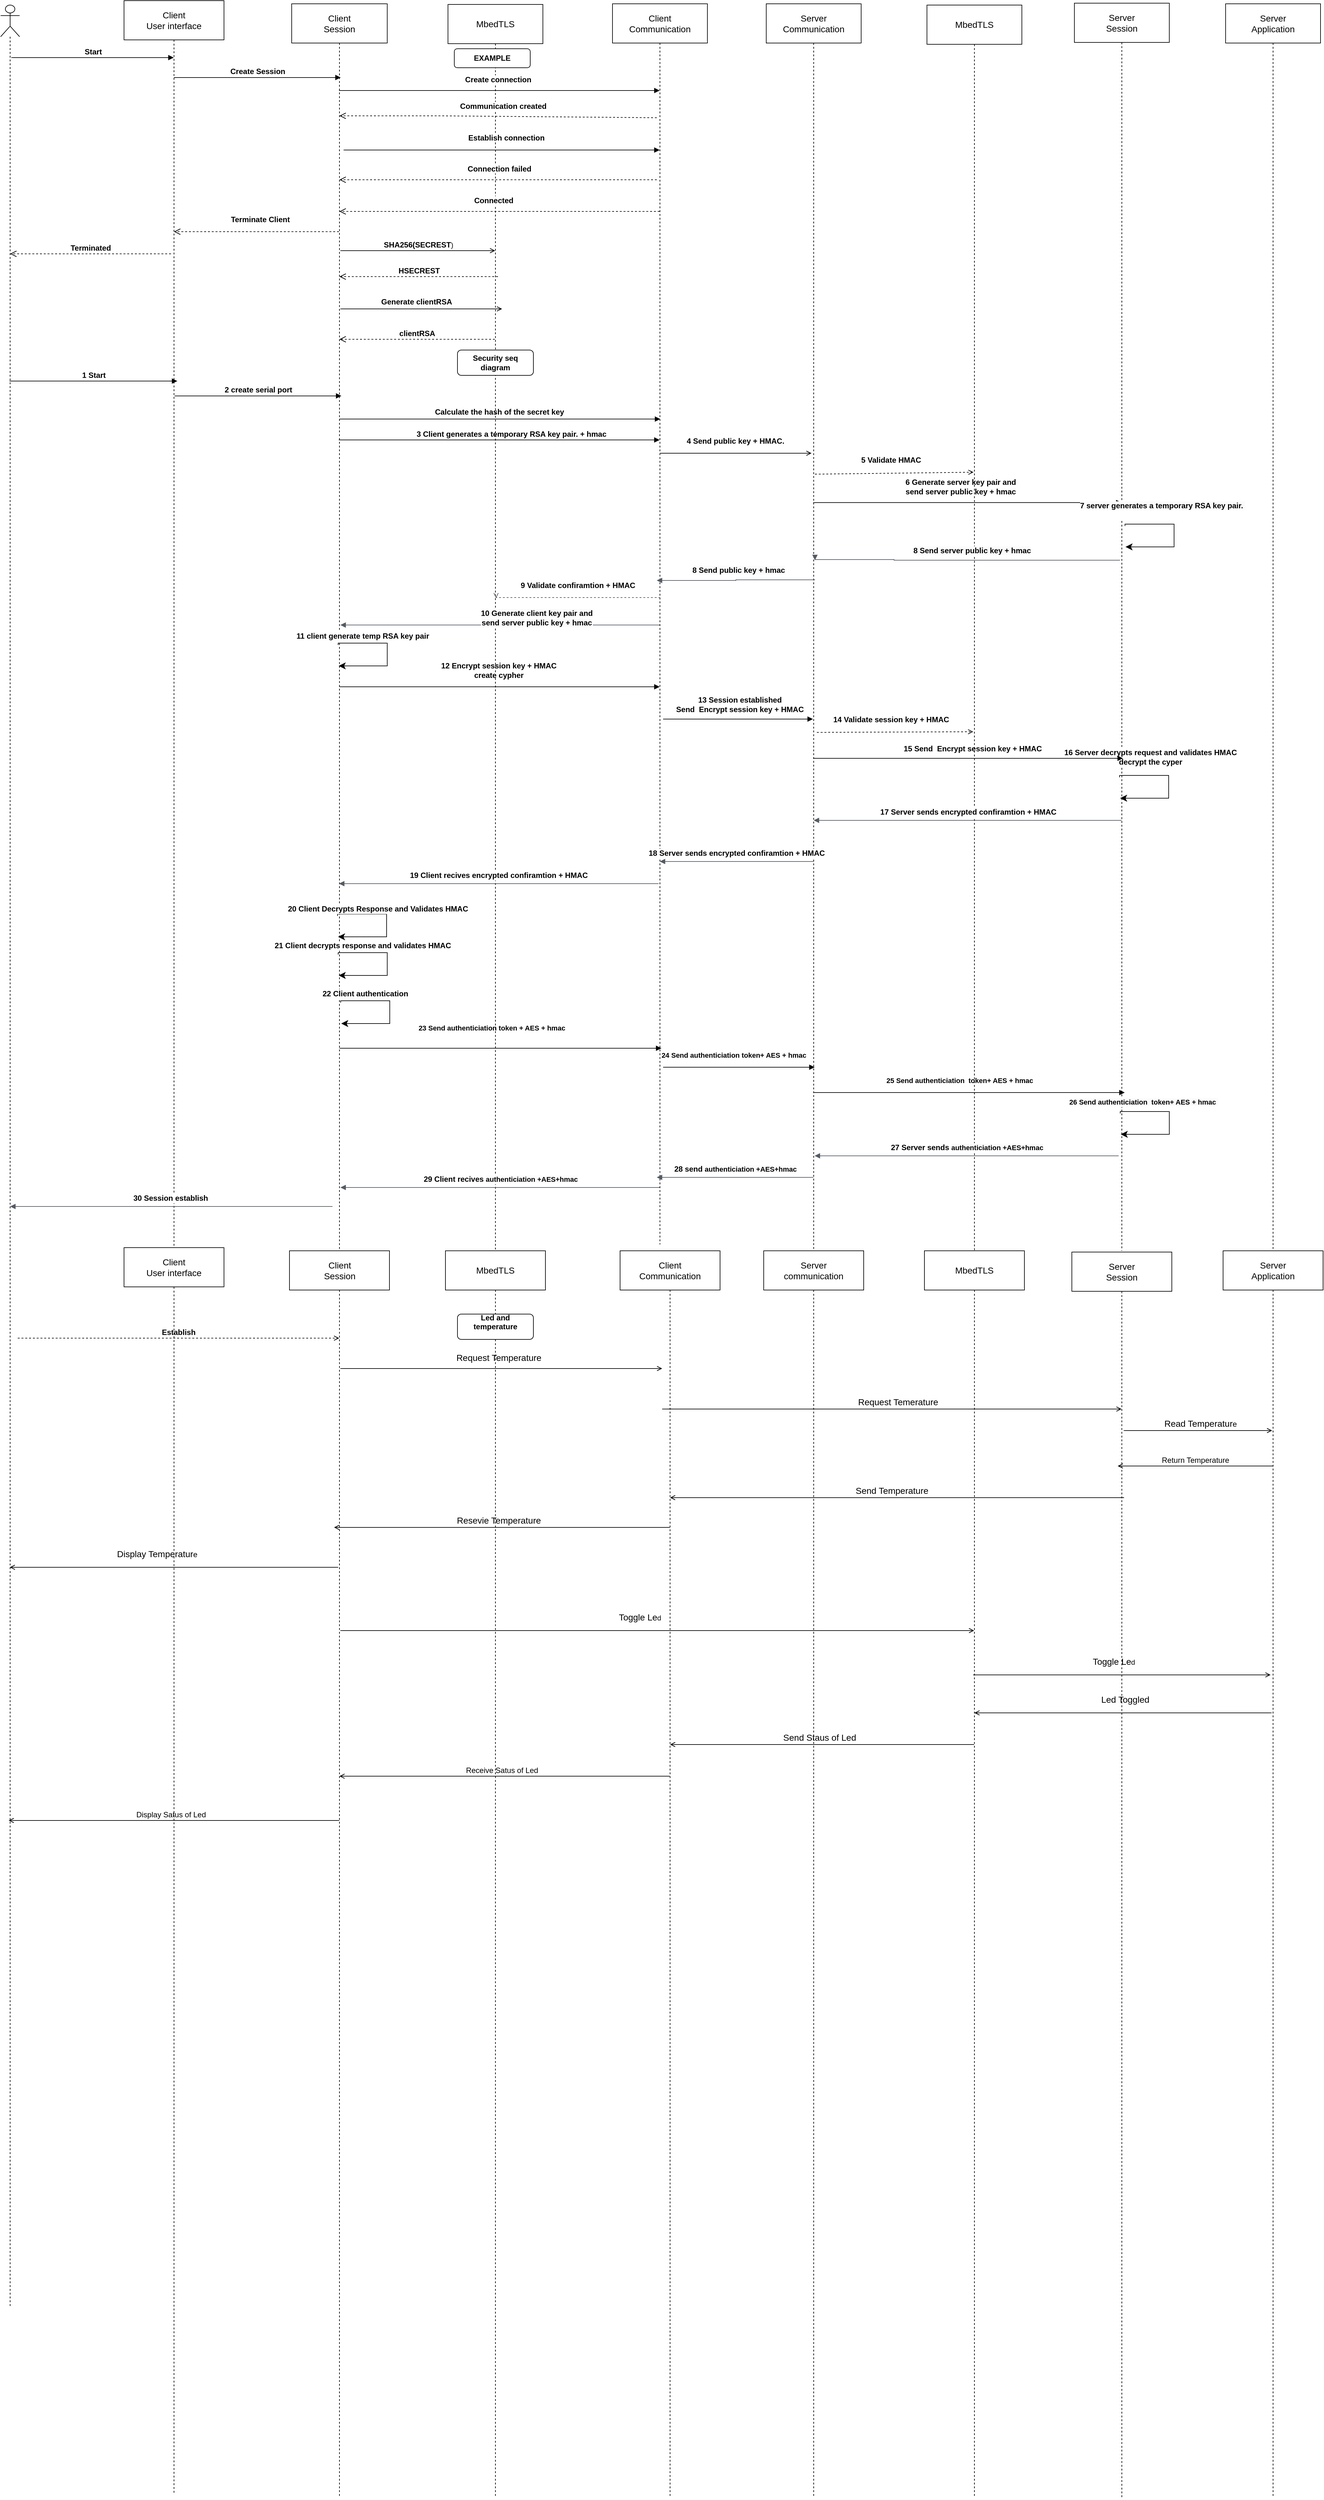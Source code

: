<mxfile>
    <diagram id="hEeOqorTtUtQZ6ahrq-n" name="Page-1">
        <mxGraphModel dx="2958" dy="1219" grid="1" gridSize="10" guides="1" tooltips="1" connect="1" arrows="1" fold="1" page="1" pageScale="1" pageWidth="850" pageHeight="1100" math="0" shadow="0">
            <root>
                <mxCell id="0"/>
                <mxCell id="1" parent="0"/>
                <mxCell id="319" value="&lt;span style=&quot;font-size: 14px;&quot;&gt;MbedTLS&lt;/span&gt;" style="shape=umlLifeline;perimeter=lifelinePerimeter;whiteSpace=wrap;html=1;container=1;collapsible=0;recursiveResize=0;outlineConnect=0;size=62;" parent="1" vertex="1">
                    <mxGeometry x="670" y="31" width="150" height="1979" as="geometry"/>
                </mxCell>
                <mxCell id="320" value="&lt;b&gt;HSECREST&lt;/b&gt;" style="html=1;verticalAlign=bottom;endArrow=open;dashed=1;endSize=8;fontSize=12;" parent="319" target="345" edge="1">
                    <mxGeometry relative="1" as="geometry">
                        <mxPoint x="79" y="430" as="sourcePoint"/>
                        <mxPoint x="-1" y="430" as="targetPoint"/>
                    </mxGeometry>
                </mxCell>
                <mxCell id="321" value="&lt;b&gt;clientRSA&lt;/b&gt;" style="html=1;verticalAlign=bottom;endArrow=open;dashed=1;endSize=8;fontSize=12;" parent="319" target="345" edge="1">
                    <mxGeometry relative="1" as="geometry">
                        <mxPoint x="74" y="529" as="sourcePoint"/>
                        <mxPoint x="-6" y="529" as="targetPoint"/>
                    </mxGeometry>
                </mxCell>
                <mxCell id="322" value="&lt;b&gt;Security seq&lt;br&gt;diagram&lt;br&gt;&lt;/b&gt;" style="rounded=1;whiteSpace=wrap;html=1;fontSize=12;" parent="319" vertex="1">
                    <mxGeometry x="15" y="546" width="120" height="40" as="geometry"/>
                </mxCell>
                <mxCell id="323" value="&lt;b&gt;EXAMPLE&lt;/b&gt;" style="rounded=1;whiteSpace=wrap;html=1;fontSize=12;" parent="319" vertex="1">
                    <mxGeometry x="10" y="70" width="120" height="30" as="geometry"/>
                </mxCell>
                <mxCell id="324" value="23 Send authenticiation token + AES + hmac&lt;span style=&quot;color: rgba(0, 0, 0, 0); font-family: monospace; font-size: 0px; font-weight: 400; text-align: start;&quot;&gt;%3CmxGraphModel%3E%3Croot%3E%3CmxCell%20id%3D%220%22%2F%3E%3CmxCell%20id%3D%221%22%20parent%3D%220%22%2F%3E%3CmxCell%20id%3D%222%22%20value%3D%2222%20Send%20auth%22%20style%3D%22html%3D1%3BverticalAlign%3Dbottom%3BlabelBackgroundColor%3Dnone%3BendArrow%3Dblock%3BendFill%3D1%3BfontStyle%3D1%3B%22%20edge%3D%221%22%20parent%3D%221%22%3E%3CmxGeometry%20x%3D%22-0.051%22%20y%3D%2210%22%20width%3D%22160%22%20relative%3D%221%22%20as%3D%22geometry%22%3E%3CmxPoint%20x%3D%22487.75%22%20y%3D%221670%22%20as%3D%22sourcePoint%22%2F%3E%3CmxPoint%20x%3D%22988.26%22%20y%3D%221670%22%20as%3D%22targetPoint%22%2F%3E%3CmxPoint%20x%3D%22-1%22%20as%3D%22offset%22%2F%3E%3C%2FmxGeometry%3E%3C%2FmxCell%3E%3C%2Froot%3E%3C%2FmxGraphModel%3E&lt;/span&gt;&lt;span style=&quot;color: rgba(0, 0, 0, 0); font-family: monospace; font-size: 0px; font-weight: 400; text-align: start;&quot;&gt;%3CmxGraphModel%3E%3Croot%3E%3CmxCell%20id%3D%220%22%2F%3E%3CmxCell%20id%3D%221%22%20parent%3D%220%22%2F%3E%3CmxCell%20id%3D%222%22%20value%3D%2222%20Send%20auth%22%20style%3D%22html%3D1%3BverticalAlign%3Dbottom%3BlabelBackgroundColor%3Dnone%3BendArrow%3Dblock%3BendFill%3D1%3BfontStyle%3D1%3B%22%20edge%3D%221%22%20parent%3D%221%22%3E%3CmxGeometry%20x%3D%22-0.051%22%20y%3D%2210%22%20width%3D%22160%22%20relative%3D%221%22%20as%3D%22geometry%22%3E%3CmxPoint%20x%3D%22487.75%22%20y%3D%221670%22%20as%3D%22sourcePoint%22%2F%3E%3CmxPoint%20x%3D%22988.26%22%20y%3D%221670%22%20as%3D%22targetPoint%22%2F%3E%3CmxPoint%20x%3D%22-1%22%20as%3D%22offset%22%2F%3E%3C%2FmxGeometry%3E%3C%2FmxCell%3E%3C%2Froot%3E%3C%2FmxGraphModel%3E&lt;br&gt;eeeeen&lt;br&gt;&lt;/span&gt;" style="html=1;verticalAlign=bottom;labelBackgroundColor=none;endArrow=block;endFill=1;fontStyle=1;" parent="319" source="345" edge="1">
                    <mxGeometry x="-0.051" y="10" width="160" relative="1" as="geometry">
                        <mxPoint x="-163.25" y="1649" as="sourcePoint"/>
                        <mxPoint x="337.26" y="1649" as="targetPoint"/>
                        <mxPoint x="-1" as="offset"/>
                    </mxGeometry>
                </mxCell>
                <mxCell id="325" value="&lt;span style=&quot;font-size: 14px;&quot;&gt;Client&lt;br&gt;Communication&lt;br&gt;&lt;/span&gt;" style="shape=umlLifeline;perimeter=lifelinePerimeter;whiteSpace=wrap;html=1;container=1;collapsible=0;recursiveResize=0;outlineConnect=0;size=62;" parent="1" vertex="1">
                    <mxGeometry x="930" y="30" width="150" height="1960" as="geometry"/>
                </mxCell>
                <mxCell id="326" value="&lt;font style=&quot;font-size: 12px;&quot;&gt;&lt;b&gt;Establish connection&lt;/b&gt;&lt;/font&gt;" style="html=1;verticalAlign=bottom;endArrow=block;" parent="325" target="325" edge="1">
                    <mxGeometry x="0.027" y="10" width="80" relative="1" as="geometry">
                        <mxPoint x="-425" y="231" as="sourcePoint"/>
                        <mxPoint x="70" y="231" as="targetPoint"/>
                        <mxPoint as="offset"/>
                    </mxGeometry>
                </mxCell>
                <mxCell id="327" value="&lt;b&gt;13 Session established&lt;br&gt;Send&amp;nbsp; Encrypt session key + HMAC&lt;/b&gt;" style="html=1;verticalAlign=bottom;labelBackgroundColor=none;endArrow=block;endFill=1;fontSize=12;" parent="325" edge="1">
                    <mxGeometry x="0.024" y="6" width="160" relative="1" as="geometry">
                        <mxPoint x="80" y="1130" as="sourcePoint"/>
                        <mxPoint x="316.75" y="1130" as="targetPoint"/>
                        <mxPoint as="offset"/>
                    </mxGeometry>
                </mxCell>
                <mxCell id="328" value="24 Send authenticiation token+ AES + hmac&amp;nbsp;&lt;span style=&quot;color: rgba(0, 0, 0, 0); font-family: monospace; font-size: 0px; font-weight: 400; text-align: start;&quot;&gt;%3CmxGraphModel%3E%3Croot%3E%3CmxCell%20id%3D%220%22%2F%3E%3CmxCell%20id%3D%221%22%20parent%3D%220%22%2F%3E%3CmxCell%20id%3D%222%22%20value%3D%2222%20Send%20auth%22%20style%3D%22html%3D1%3BverticalAlign%3Dbottom%3BlabelBackgroundColor%3Dnone%3BendArrow%3Dblock%3BendFill%3D1%3BfontStyle%3D1%3B%22%20edge%3D%221%22%20parent%3D%221%22%3E%3CmxGeometry%20x%3D%22-0.051%22%20y%3D%2210%22%20width%3D%22160%22%20relative%3D%221%22%20as%3D%22geometry%22%3E%3CmxPoint%20x%3D%22487.75%22%20y%3D%221670%22%20as%3D%22sourcePoint%22%2F%3E%3CmxPoint%20x%3D%22988.26%22%20y%3D%221670%22%20as%3D%22targetPoint%22%2F%3E%3CmxPoint%20x%3D%22-1%22%20as%3D%22offset%22%2F%3E%3C%2FmxGeometry%3E%3C%2FmxCell%3E%3C%2Froot%3E%3C%2FmxGraphModel%3E&lt;/span&gt;&lt;span style=&quot;color: rgba(0, 0, 0, 0); font-family: monospace; font-size: 0px; font-weight: 400; text-align: start;&quot;&gt;%3CmxGraphModel%3E%3Croot%3E%3CmxCell%20id%3D%220%22%2F%3E%3CmxCell%20id%3D%221%22%20parent%3D%220%22%2F%3E%3CmxCell%20id%3D%222%22%20value%3D%2222%20Send%20auth%22%20style%3D%22html%3D1%3BverticalAlign%3Dbottom%3BlabelBackgroundColor%3Dnone%3BendArrow%3Dblock%3BendFill%3D1%3BfontStyle%3D1%3B%22%20edge%3D%221%22%20parent%3D%221%22%3E%3CmxGeometry%20x%3D%22-0.051%22%20y%3D%2210%22%20width%3D%22160%22%20relative%3D%221%22%20as%3D%22geometry%22%3E%3CmxPoint%20x%3D%22487.75%22%20y%3D%221670%22%20as%3D%22sourcePoint%22%2F%3E%3CmxPoint%20x%3D%22988.26%22%20y%3D%221670%22%20as%3D%22targetPoint%22%2F%3E%3CmxPoint%20x%3D%22-1%22%20as%3D%22offset%22%2F%3E%3C%2FmxGeometry%3E%3C%2FmxCell%3E%3C%2Froot%3E%3C%333332FmxGrannnphModel%3E&lt;/span&gt;" style="html=1;verticalAlign=bottom;labelBackgroundColor=none;endArrow=block;endFill=1;fontStyle=1;" parent="325" edge="1">
                    <mxGeometry x="-0.059" y="10" width="160" relative="1" as="geometry">
                        <mxPoint x="80" y="1680" as="sourcePoint"/>
                        <mxPoint x="319.51" y="1680" as="targetPoint"/>
                        <mxPoint as="offset"/>
                    </mxGeometry>
                </mxCell>
                <mxCell id="329" value="&lt;span style=&quot;font-size: 14px;&quot;&gt;Server&lt;br&gt;Communication&lt;br&gt;&lt;/span&gt;" style="shape=umlLifeline;perimeter=lifelinePerimeter;whiteSpace=wrap;html=1;container=1;collapsible=0;recursiveResize=0;outlineConnect=0;size=62;" parent="1" vertex="1">
                    <mxGeometry x="1173" y="30" width="150" height="1980" as="geometry"/>
                </mxCell>
                <mxCell id="330" value="&lt;b style=&quot;border-color: var(--border-color); color: rgb(0, 0, 0); font-family: Helvetica; font-size: 12px; font-style: normal; font-variant-ligatures: normal; font-variant-caps: normal; letter-spacing: normal; orphans: 2; text-align: center; text-indent: 0px; text-transform: none; widows: 2; word-spacing: 0px; -webkit-text-stroke-width: 0px; background-color: rgb(251, 251, 251); text-decoration-thickness: initial; text-decoration-style: initial; text-decoration-color: initial;&quot;&gt;8 Send public key + hmac&lt;/b&gt;" style="edgeStyle=orthogonalEdgeStyle;html=1;endArrow=none;elbow=vertical;startArrow=block;startFill=1;strokeColor=#545B64;rounded=0;fontSize=12;" parent="329" edge="1">
                    <mxGeometry x="0.033" y="15" width="100" relative="1" as="geometry">
                        <mxPoint x="-173" y="911" as="sourcePoint"/>
                        <mxPoint x="77" y="910" as="targetPoint"/>
                        <mxPoint as="offset"/>
                        <Array as="points">
                            <mxPoint x="-48" y="910"/>
                        </Array>
                    </mxGeometry>
                </mxCell>
                <mxCell id="331" value="&lt;span style=&quot;font-size: 14px;&quot;&gt;MbedTLS&lt;br&gt;&lt;/span&gt;" style="shape=umlLifeline;perimeter=lifelinePerimeter;whiteSpace=wrap;html=1;container=1;collapsible=0;recursiveResize=0;outlineConnect=0;size=62;" parent="1" vertex="1">
                    <mxGeometry x="1427" y="32" width="150" height="1978" as="geometry"/>
                </mxCell>
                <mxCell id="332" value="&lt;b&gt;6 Generate server key pair and &lt;br&gt;send server public key + hmac&lt;/b&gt;" style="html=1;verticalAlign=bottom;labelBackgroundColor=none;endArrow=block;endFill=1;fontSize=12;" parent="331" edge="1">
                    <mxGeometry x="-0.045" y="8" width="160" relative="1" as="geometry">
                        <mxPoint x="-179.676" y="786.002" as="sourcePoint"/>
                        <mxPoint x="307.5" y="786.002" as="targetPoint"/>
                        <mxPoint as="offset"/>
                    </mxGeometry>
                </mxCell>
                <mxCell id="333" value="&lt;b&gt;17 Server sends encrypted confiramtion + HMAC&lt;/b&gt;" style="edgeStyle=orthogonalEdgeStyle;html=1;endArrow=none;elbow=vertical;startArrow=block;startFill=1;strokeColor=#545B64;rounded=0;fontSize=12;" parent="331" target="339" edge="1">
                    <mxGeometry y="13" width="100" relative="1" as="geometry">
                        <mxPoint x="-179" y="1288" as="sourcePoint"/>
                        <mxPoint x="288.5" y="1288.059" as="targetPoint"/>
                        <mxPoint as="offset"/>
                        <Array as="points">
                            <mxPoint x="153" y="1288"/>
                            <mxPoint x="153" y="1288"/>
                        </Array>
                    </mxGeometry>
                </mxCell>
                <mxCell id="334" value="&lt;span style=&quot;font-size: 14px;&quot;&gt;Server&lt;br&gt;Application&lt;br&gt;&lt;/span&gt;" style="shape=umlLifeline;perimeter=lifelinePerimeter;whiteSpace=wrap;html=1;container=1;collapsible=0;recursiveResize=0;outlineConnect=0;size=62;" parent="1" vertex="1">
                    <mxGeometry x="1899" y="30" width="150" height="1970" as="geometry"/>
                </mxCell>
                <mxCell id="335" value="&lt;font style=&quot;font-size: 12px;&quot;&gt;&lt;b&gt;Communication created&lt;/b&gt;&lt;/font&gt;" style="html=1;verticalAlign=bottom;endArrow=open;dashed=1;endSize=8;" parent="1" target="345" edge="1">
                    <mxGeometry x="-0.028" y="-7" relative="1" as="geometry">
                        <mxPoint x="1000.0" y="210" as="sourcePoint"/>
                        <mxPoint x="500.25" y="207" as="targetPoint"/>
                        <Array as="points">
                            <mxPoint x="660" y="207"/>
                        </Array>
                        <mxPoint as="offset"/>
                    </mxGeometry>
                </mxCell>
                <mxCell id="336" value="&lt;font style=&quot;font-size: 12px;&quot;&gt;&lt;b&gt;Connected&lt;/b&gt;&lt;/font&gt;" style="html=1;verticalAlign=bottom;endArrow=open;dashed=1;endSize=8;" parent="1" source="325" target="345" edge="1">
                    <mxGeometry x="0.037" y="-8" relative="1" as="geometry">
                        <mxPoint x="1217" y="358" as="sourcePoint"/>
                        <mxPoint x="496.75" y="358" as="targetPoint"/>
                        <Array as="points">
                            <mxPoint x="665.19" y="358"/>
                        </Array>
                        <mxPoint as="offset"/>
                    </mxGeometry>
                </mxCell>
                <mxCell id="337" value="" style="shape=umlLifeline;participant=umlActor;perimeter=lifelinePerimeter;whiteSpace=wrap;html=1;container=1;collapsible=0;recursiveResize=0;verticalAlign=top;spacingTop=36;outlineConnect=0;size=50;" parent="1" vertex="1">
                    <mxGeometry x="-37" y="32" width="30" height="3638" as="geometry"/>
                </mxCell>
                <mxCell id="338" value="&lt;font style=&quot;font-size: 12px;&quot;&gt;&lt;b&gt;Create connection&lt;/b&gt;&lt;/font&gt;" style="html=1;verticalAlign=bottom;endArrow=block;" parent="1" edge="1">
                    <mxGeometry x="-0.007" y="8" width="80" relative="1" as="geometry">
                        <mxPoint x="497.824" y="167" as="sourcePoint"/>
                        <mxPoint x="1004.5" y="167" as="targetPoint"/>
                        <mxPoint as="offset"/>
                    </mxGeometry>
                </mxCell>
                <mxCell id="339" value="&lt;span style=&quot;font-size: 14px;&quot;&gt;Server&lt;br&gt;Session&lt;br&gt;&lt;/span&gt;" style="shape=umlLifeline;perimeter=lifelinePerimeter;whiteSpace=wrap;html=1;container=1;collapsible=0;recursiveResize=0;outlineConnect=0;size=62;" parent="1" vertex="1">
                    <mxGeometry x="1660" y="29" width="150" height="1971" as="geometry"/>
                </mxCell>
                <mxCell id="340" value="&lt;b style=&quot;border-color: var(--border-color); background-color: rgb(251, 251, 251);&quot;&gt;7 server generates a temporary RSA key pair.&amp;nbsp;&lt;br&gt;&lt;br&gt;&lt;/b&gt;" style="edgeStyle=segmentEdgeStyle;endArrow=classic;html=1;curved=0;rounded=0;endSize=8;startSize=8;fontSize=12;exitX=0.523;exitY=0.848;exitDx=0;exitDy=0;exitPerimeter=0;" parent="339" edge="1">
                    <mxGeometry x="-0.348" y="22" width="50" height="50" relative="1" as="geometry">
                        <mxPoint x="80.0" y="826.036" as="sourcePoint"/>
                        <mxPoint x="80.874" y="859" as="targetPoint"/>
                        <Array as="points">
                            <mxPoint x="80.55" y="823"/>
                            <mxPoint x="157.55" y="823"/>
                            <mxPoint x="157.55" y="859"/>
                        </Array>
                        <mxPoint x="-1" as="offset"/>
                    </mxGeometry>
                </mxCell>
                <mxCell id="341" value="&lt;b&gt;16 Server decrypts request and validates HMAC&lt;br&gt;decrypt the cyper&lt;br&gt;&lt;/b&gt;" style="edgeStyle=segmentEdgeStyle;endArrow=classic;html=1;curved=0;rounded=0;endSize=8;startSize=8;fontSize=12;exitX=0.523;exitY=0.848;exitDx=0;exitDy=0;exitPerimeter=0;" parent="339" edge="1">
                    <mxGeometry x="-0.467" y="29" width="50" height="50" relative="1" as="geometry">
                        <mxPoint x="71.45" y="1223.036" as="sourcePoint"/>
                        <mxPoint x="72.324" y="1256" as="targetPoint"/>
                        <Array as="points">
                            <mxPoint x="72" y="1220"/>
                            <mxPoint x="149" y="1220"/>
                            <mxPoint x="149" y="1256"/>
                        </Array>
                        <mxPoint as="offset"/>
                    </mxGeometry>
                </mxCell>
                <mxCell id="342" value="25 Send authenticiation&amp;nbsp; token+ AES + hmac&amp;nbsp;&lt;span style=&quot;color: rgba(0, 0, 0, 0); font-family: monospace; font-size: 0px; font-weight: 400; text-align: start;&quot;&gt;%3CmxGraphModel%3E%3Croot%3E%3CmxCell%20id%3D%220%22%2F%3E%3CmxCell%20id%3D%221%22%20parent%3D%220%22%2F%3E%3CmxCell%20id%3D%222%22%20value%3D%2222%20Send%20auth%22%20style%3D%22html%3D1%3BverticalAlign%3Dbottom%3BlabelBackgroundColor%3Dnone%3BendArrow%3Dblock%3BendFill%3D1%3BfontStyle%3D1%3B%22%20edge%3D%221%22%20parent%3D%221%22%3E%3CmxGeometry%20x%3D%22-0.051%22%20y%3D%2210%22%20width%3D%22160%22%20relative%3D%221%22%20as%3D%22geometry%22%3E%3CmxPoint%20x%3D%22487.75%22%20y%3D%221670%22%20as%3D%22sourcePoint%22%2F%3E%3CmxPoint%20x%3D%22988.26%22%20y%3D%221670%22%20as%3D%22targetPoint%22%2F%3E%3CmxPoint%20x%3D%22-1%22%20as%3D%22offset%22%2F%3E%3C%2FmxGeometry%3E%3C%2FmxCell%3E%3C%2Froot%3E%3C%2FmxGraphModel%3E&lt;/span&gt;&lt;span style=&quot;color: rgba(0, 0, 0, 0); font-family: monospace; font-size: 0px; font-weight: 400; text-align: start;&quot;&gt;%3CmxGraphModel%3E%3Croot%3E%3CmxCell%20id%3D%220%22%2F%3E%3CmxCell%20id%3D%221%22%20parent%3D%220%22%2F%3E%3CmxCell%20id%3D%222%22%20value%3D%2222%20Send%20auth%22%20style%3D%22html%3D1%3BverticalAlign%3Dbottom%3BlabelBackgroundColor%3Dnone%3BendArrow%3Dblock%3BendFill%3D1%3BfontStyle%3D1%3B%22%20edge%3D%221%22%20parent%3D%221%22%3E%3CmxGeometry%20x%3D%22-0.051%22%20y%3D%2210%22%20width%3D%22160%22%20relative%3D%221%22%20as%3D%22geometry%22%3E%3CmxPoint%20x%3D%22487.75%22%20y%3D%221670%22%20as%3D%22sourcePoint%22%2F%3E%3CmxPoint%20x%3D%22988.26%22%20y%3D%221670%22%20as%3D%22targetPoint%22%2F%3E%3CmxPoint%20x%3D%22-1%22%20as%3D%22offset%22%2F%3E%3C%2FmxGeometry%3E%3C%2FmxCell%3E%3C%2Froot%3E%3C%33333442FmxGraphModel%3E&lt;/span&gt;" style="html=1;verticalAlign=bottom;labelBackgroundColor=none;endArrow=block;endFill=1;fontStyle=1;" parent="339" source="329" edge="1">
                    <mxGeometry x="-0.051" y="10" width="160" relative="1" as="geometry">
                        <mxPoint x="-160" y="1721" as="sourcePoint"/>
                        <mxPoint x="79.51" y="1721" as="targetPoint"/>
                        <mxPoint x="-1" as="offset"/>
                    </mxGeometry>
                </mxCell>
                <mxCell id="343" value="&lt;font style=&quot;font-size: 12px;&quot;&gt;&lt;b&gt;Connection failed&lt;/b&gt;&lt;/font&gt;" style="html=1;verticalAlign=bottom;endArrow=open;dashed=1;endSize=8;" parent="1" target="345" edge="1">
                    <mxGeometry x="-0.004" y="-8" relative="1" as="geometry">
                        <mxPoint x="1000.0" y="308" as="sourcePoint"/>
                        <mxPoint x="520" y="310" as="targetPoint"/>
                        <Array as="points">
                            <mxPoint x="761.19" y="308"/>
                        </Array>
                        <mxPoint as="offset"/>
                    </mxGeometry>
                </mxCell>
                <mxCell id="344" value="" style="text;strokeColor=none;fillColor=none;align=left;verticalAlign=middle;spacingTop=-1;spacingLeft=4;spacingRight=4;rotatable=0;labelPosition=right;points=[];portConstraint=eastwest;" parent="1" vertex="1">
                    <mxGeometry x="1790" y="90" width="20" height="14" as="geometry"/>
                </mxCell>
                <mxCell id="345" value="&lt;font style=&quot;font-size: 14px;&quot;&gt;Client&lt;br&gt;Session&lt;/font&gt;" style="shape=umlLifeline;perimeter=lifelinePerimeter;whiteSpace=wrap;html=1;container=1;collapsible=0;recursiveResize=0;outlineConnect=0;size=62;" parent="1" vertex="1">
                    <mxGeometry x="423" y="30" width="151" height="1970" as="geometry"/>
                </mxCell>
                <mxCell id="346" value="&lt;font style=&quot;font-size: 12px;&quot;&gt;&lt;b&gt;Create Session&lt;/b&gt;&lt;/font&gt;" style="html=1;verticalAlign=bottom;endArrow=block;" parent="345" source="353" edge="1">
                    <mxGeometry width="80" relative="1" as="geometry">
                        <mxPoint x="-117" y="116.478" as="sourcePoint"/>
                        <mxPoint x="77.5" y="116.478" as="targetPoint"/>
                    </mxGeometry>
                </mxCell>
                <mxCell id="347" value="&lt;font style=&quot;font-size: 12px;&quot;&gt;&lt;b&gt;Terminate Client&lt;/b&gt;&lt;/font&gt;" style="html=1;verticalAlign=bottom;endArrow=open;dashed=1;endSize=8;" parent="345" target="353" edge="1">
                    <mxGeometry x="-0.04" y="-10" relative="1" as="geometry">
                        <mxPoint x="74.68" y="359.999" as="sourcePoint"/>
                        <mxPoint x="-197.996" y="359.999" as="targetPoint"/>
                        <Array as="points"/>
                        <mxPoint as="offset"/>
                    </mxGeometry>
                </mxCell>
                <mxCell id="348" value="&lt;b&gt;20 Client Decrypts Response and Validates HMAC&lt;/b&gt;" style="edgeStyle=segmentEdgeStyle;endArrow=classic;html=1;curved=0;rounded=0;endSize=8;startSize=8;fontSize=12;exitX=0.523;exitY=0.848;exitDx=0;exitDy=0;exitPerimeter=0;" parent="345" edge="1">
                    <mxGeometry x="-0.311" y="8" width="50" height="50" relative="1" as="geometry">
                        <mxPoint x="72.45" y="1441.036" as="sourcePoint"/>
                        <mxPoint x="73.324" y="1474" as="targetPoint"/>
                        <Array as="points">
                            <mxPoint x="73.0" y="1438"/>
                            <mxPoint x="150.0" y="1438"/>
                            <mxPoint x="150.0" y="1474"/>
                        </Array>
                        <mxPoint as="offset"/>
                    </mxGeometry>
                </mxCell>
                <mxCell id="349" value="&lt;b&gt;21 Client decrypts response and validates HMAC&lt;/b&gt;" style="edgeStyle=segmentEdgeStyle;endArrow=classic;html=1;curved=0;rounded=0;endSize=8;startSize=8;fontSize=12;exitX=0.523;exitY=0.848;exitDx=0;exitDy=0;exitPerimeter=0;" parent="345" edge="1">
                    <mxGeometry x="-0.569" y="11" width="50" height="50" relative="1" as="geometry">
                        <mxPoint x="73.45" y="1502.036" as="sourcePoint"/>
                        <mxPoint x="74.324" y="1535" as="targetPoint"/>
                        <Array as="points">
                            <mxPoint x="74.0" y="1499"/>
                            <mxPoint x="151.0" y="1499"/>
                            <mxPoint x="151.0" y="1535"/>
                        </Array>
                        <mxPoint as="offset"/>
                    </mxGeometry>
                </mxCell>
                <mxCell id="350" value="&lt;font style=&quot;font-size: 12px;&quot;&gt;&lt;b&gt;SHA256(SECREST&lt;/b&gt;&lt;/font&gt;)" style="html=1;verticalAlign=bottom;labelBackgroundColor=none;endArrow=open;endFill=0;" parent="345" target="319" edge="1">
                    <mxGeometry width="160" relative="1" as="geometry">
                        <mxPoint x="77" y="390" as="sourcePoint"/>
                        <mxPoint x="327" y="390" as="targetPoint"/>
                    </mxGeometry>
                </mxCell>
                <mxCell id="351" value="&lt;b&gt;Generate clientRSA&lt;/b&gt;" style="html=1;verticalAlign=bottom;labelBackgroundColor=none;endArrow=open;endFill=0;fontSize=12;" parent="345" edge="1">
                    <mxGeometry x="-0.061" y="2" width="160" relative="1" as="geometry">
                        <mxPoint x="77" y="482" as="sourcePoint"/>
                        <mxPoint x="332.5" y="482" as="targetPoint"/>
                        <mxPoint as="offset"/>
                    </mxGeometry>
                </mxCell>
                <mxCell id="352" value="&lt;b&gt;11 client generate temp RSA key pair&lt;/b&gt;" style="edgeStyle=segmentEdgeStyle;endArrow=classic;html=1;curved=0;rounded=0;endSize=8;startSize=8;fontSize=12;exitX=0.523;exitY=0.848;exitDx=0;exitDy=0;exitPerimeter=0;" parent="345" edge="1">
                    <mxGeometry x="-0.569" y="11" width="50" height="50" relative="1" as="geometry">
                        <mxPoint x="73.45" y="1013.036" as="sourcePoint"/>
                        <mxPoint x="74.324" y="1046" as="targetPoint"/>
                        <Array as="points">
                            <mxPoint x="74.0" y="1010"/>
                            <mxPoint x="151" y="1010"/>
                            <mxPoint x="151" y="1046"/>
                        </Array>
                        <mxPoint as="offset"/>
                    </mxGeometry>
                </mxCell>
                <mxCell id="353" value="&lt;font style=&quot;font-size: 14px;&quot;&gt;Client&lt;br&gt;User interface&lt;br&gt;&lt;/font&gt;" style="shape=umlLifeline;perimeter=lifelinePerimeter;whiteSpace=wrap;html=1;container=1;collapsible=0;recursiveResize=0;outlineConnect=0;size=62;" parent="1" vertex="1">
                    <mxGeometry x="158" y="25" width="158" height="1970" as="geometry"/>
                </mxCell>
                <mxCell id="354" value="&lt;font style=&quot;font-size: 12px;&quot;&gt;&lt;b&gt;Start&lt;/b&gt;&lt;/font&gt;" style="html=1;verticalAlign=bottom;endArrow=block;" parent="353" edge="1">
                    <mxGeometry width="80" relative="1" as="geometry">
                        <mxPoint x="-178" y="90" as="sourcePoint"/>
                        <mxPoint x="78.5" y="90.0" as="targetPoint"/>
                    </mxGeometry>
                </mxCell>
                <mxCell id="355" value="&lt;font style=&quot;font-size: 12px;&quot;&gt;&lt;b&gt;Terminated&lt;/b&gt;&lt;/font&gt;" style="html=1;verticalAlign=bottom;endArrow=open;dashed=1;endSize=8;" parent="353" target="337" edge="1">
                    <mxGeometry relative="1" as="geometry">
                        <mxPoint x="74.18" y="400" as="sourcePoint"/>
                        <mxPoint x="-168" y="400" as="targetPoint"/>
                        <Array as="points"/>
                    </mxGeometry>
                </mxCell>
                <mxCell id="356" value="&lt;span style=&quot;font-size: 12px;&quot;&gt;&lt;b&gt;1 Start&lt;/b&gt;&lt;/span&gt;" style="html=1;verticalAlign=bottom;endArrow=block;" parent="353" edge="1">
                    <mxGeometry width="80" relative="1" as="geometry">
                        <mxPoint x="-180.929" y="601.0" as="sourcePoint"/>
                        <mxPoint x="84.18" y="601.0" as="targetPoint"/>
                    </mxGeometry>
                </mxCell>
                <mxCell id="357" value="&lt;b&gt;9 Validate confiramtion + HMAC&lt;/b&gt;" style="edgeStyle=orthogonalEdgeStyle;html=1;endArrow=none;elbow=vertical;startArrow=open;startFill=0;strokeColor=#545B64;rounded=0;fontSize=12;dashed=1;" parent="1" edge="1">
                    <mxGeometry y="19" width="100" relative="1" as="geometry">
                        <mxPoint x="746" y="969" as="sourcePoint"/>
                        <mxPoint x="1005.25" y="968" as="targetPoint"/>
                        <mxPoint as="offset"/>
                        <Array as="points">
                            <mxPoint x="843.75" y="968"/>
                            <mxPoint x="843.75" y="968"/>
                        </Array>
                    </mxGeometry>
                </mxCell>
                <mxCell id="358" value="&lt;b style=&quot;border-color: var(--border-color); background-color: rgb(251, 251, 251);&quot;&gt;10 Generate client key pair and&lt;br style=&quot;border-color: var(--border-color);&quot;&gt;send server public key + hmac&lt;/b&gt;" style="edgeStyle=orthogonalEdgeStyle;html=1;endArrow=none;elbow=vertical;startArrow=block;startFill=1;strokeColor=#545B64;rounded=0;fontSize=12;" parent="1" target="325" edge="1">
                    <mxGeometry x="0.229" y="11" width="100" relative="1" as="geometry">
                        <mxPoint x="500.004" y="1011.38" as="sourcePoint"/>
                        <mxPoint x="980" y="1007" as="targetPoint"/>
                        <mxPoint as="offset"/>
                        <Array as="points">
                            <mxPoint x="930" y="1011"/>
                            <mxPoint x="930" y="1011"/>
                        </Array>
                    </mxGeometry>
                </mxCell>
                <mxCell id="359" value="&lt;span style=&quot;font-size: 12px;&quot;&gt;&lt;b&gt;2 create serial port&lt;/b&gt;&lt;/span&gt;" style="html=1;verticalAlign=bottom;endArrow=block;" parent="1" edge="1">
                    <mxGeometry x="0.004" width="80" relative="1" as="geometry">
                        <mxPoint x="237.962" y="649.478" as="sourcePoint"/>
                        <mxPoint x="501.5" y="649.478" as="targetPoint"/>
                        <mxPoint as="offset"/>
                    </mxGeometry>
                </mxCell>
                <mxCell id="360" value="&lt;blockquote style=&quot;margin: 0 0 0 40px; border: none; padding: 0px;&quot;&gt;&lt;blockquote style=&quot;margin: 0 0 0 40px; border: none; padding: 0px;&quot;&gt;&lt;blockquote style=&quot;margin: 0 0 0 40px; border: none; padding: 0px;&quot;&gt;&lt;blockquote style=&quot;margin: 0 0 0 40px; border: none; padding: 0px;&quot;&gt;&lt;font style=&quot;font-size: 12px;&quot;&gt;3 Client generates a temporary RSA key pair. + hmac&lt;/font&gt;&lt;/blockquote&gt;&lt;/blockquote&gt;&lt;/blockquote&gt;&lt;/blockquote&gt;" style="html=1;verticalAlign=bottom;labelBackgroundColor=none;endArrow=block;endFill=1;fontStyle=1;" parent="1" edge="1">
                    <mxGeometry x="-0.24" width="160" relative="1" as="geometry">
                        <mxPoint x="497.462" y="719.0" as="sourcePoint"/>
                        <mxPoint x="1004.5" y="719.0" as="targetPoint"/>
                        <mxPoint as="offset"/>
                    </mxGeometry>
                </mxCell>
                <mxCell id="361" value="&lt;b&gt;4 Send public key + HMAC.&lt;/b&gt;" style="html=1;verticalAlign=bottom;labelBackgroundColor=none;endArrow=open;endFill=0;fontSize=12;" parent="1" source="325" edge="1">
                    <mxGeometry x="-0.009" y="10" width="160" relative="1" as="geometry">
                        <mxPoint x="740" y="740" as="sourcePoint"/>
                        <mxPoint x="1244.5" y="740.0" as="targetPoint"/>
                        <mxPoint as="offset"/>
                    </mxGeometry>
                </mxCell>
                <mxCell id="362" value="&lt;b&gt;5 Validate HMAC&lt;/b&gt;" style="html=1;verticalAlign=bottom;labelBackgroundColor=none;endArrow=open;endFill=0;fontSize=12;dashed=1;" parent="1" edge="1">
                    <mxGeometry x="-0.041" y="12" width="160" relative="1" as="geometry">
                        <mxPoint x="1250" y="773.09" as="sourcePoint"/>
                        <mxPoint x="1500.5" y="770" as="targetPoint"/>
                        <mxPoint as="offset"/>
                    </mxGeometry>
                </mxCell>
                <mxCell id="363" value="&lt;b style=&quot;border-color: var(--border-color); color: rgb(0, 0, 0); font-family: Helvetica; font-size: 12px; font-style: normal; font-variant-ligatures: normal; font-variant-caps: normal; letter-spacing: normal; orphans: 2; text-align: center; text-indent: 0px; text-transform: none; widows: 2; word-spacing: 0px; -webkit-text-stroke-width: 0px; background-color: rgb(251, 251, 251); text-decoration-thickness: initial; text-decoration-style: initial; text-decoration-color: initial;&quot;&gt;8 Send server public key + hmac&lt;/b&gt;" style="edgeStyle=orthogonalEdgeStyle;html=1;endArrow=none;elbow=vertical;startArrow=block;startFill=1;strokeColor=#545B64;rounded=0;fontSize=12;" parent="1" edge="1">
                    <mxGeometry x="0.033" y="15" width="100" relative="1" as="geometry">
                        <mxPoint x="1250" y="909" as="sourcePoint"/>
                        <mxPoint x="1732" y="909" as="targetPoint"/>
                        <mxPoint as="offset"/>
                        <Array as="points">
                            <mxPoint x="1375" y="908"/>
                        </Array>
                    </mxGeometry>
                </mxCell>
                <mxCell id="364" value="&lt;b&gt;12 Encrypt session key + HMAC&lt;br&gt;create cypher&lt;br&gt;&lt;/b&gt;" style="html=1;verticalAlign=bottom;labelBackgroundColor=none;endArrow=block;endFill=1;fontSize=12;" parent="1" source="345" edge="1">
                    <mxGeometry x="-0.005" y="9" width="160" relative="1" as="geometry">
                        <mxPoint x="540" y="1109" as="sourcePoint"/>
                        <mxPoint x="1004.5" y="1109" as="targetPoint"/>
                        <mxPoint as="offset"/>
                    </mxGeometry>
                </mxCell>
                <mxCell id="365" value="&lt;b&gt;15 Send&amp;nbsp; Encrypt session key + HMAC&lt;/b&gt;" style="html=1;verticalAlign=bottom;labelBackgroundColor=none;endArrow=block;endFill=1;fontSize=12;" parent="1" edge="1">
                    <mxGeometry x="0.027" y="6" width="160" relative="1" as="geometry">
                        <mxPoint x="1247.25" y="1222" as="sourcePoint"/>
                        <mxPoint x="1736.75" y="1222" as="targetPoint"/>
                        <mxPoint as="offset"/>
                    </mxGeometry>
                </mxCell>
                <mxCell id="366" value="&lt;font style=&quot;font-size: 12px;&quot;&gt;&lt;b&gt;14 Validate session key + HMAC&lt;/b&gt;&lt;/font&gt;" style="html=1;verticalAlign=bottom;labelBackgroundColor=none;endArrow=open;endFill=0;dashed=1;" parent="1" edge="1">
                    <mxGeometry x="-0.052" y="11" width="160" relative="1" as="geometry">
                        <mxPoint x="1253" y="1181" as="sourcePoint"/>
                        <mxPoint x="1500" y="1180" as="targetPoint"/>
                        <mxPoint as="offset"/>
                    </mxGeometry>
                </mxCell>
                <mxCell id="367" value="&lt;b&gt;18 Server sends encrypted confiramtion + HMAC&lt;/b&gt;" style="edgeStyle=orthogonalEdgeStyle;html=1;endArrow=none;elbow=vertical;startArrow=block;startFill=1;strokeColor=#545B64;rounded=0;fontSize=12;" parent="1" target="329" edge="1">
                    <mxGeometry y="13" width="100" relative="1" as="geometry">
                        <mxPoint x="1004.75" y="1385" as="sourcePoint"/>
                        <mxPoint x="1491.25" y="1385" as="targetPoint"/>
                        <mxPoint as="offset"/>
                        <Array as="points">
                            <mxPoint x="1160" y="1385"/>
                            <mxPoint x="1160" y="1385"/>
                        </Array>
                    </mxGeometry>
                </mxCell>
                <mxCell id="368" value="&lt;b&gt;19 Client recives encrypted confiramtion + HMAC&lt;/b&gt;" style="edgeStyle=orthogonalEdgeStyle;html=1;endArrow=none;elbow=vertical;startArrow=block;startFill=1;strokeColor=#545B64;rounded=0;fontSize=12;" parent="1" edge="1">
                    <mxGeometry y="13" width="100" relative="1" as="geometry">
                        <mxPoint x="497.75" y="1420" as="sourcePoint"/>
                        <mxPoint x="1002.75" y="1420" as="targetPoint"/>
                        <mxPoint as="offset"/>
                        <Array as="points">
                            <mxPoint x="660" y="1420"/>
                            <mxPoint x="660" y="1420"/>
                        </Array>
                    </mxGeometry>
                </mxCell>
                <mxCell id="369" value="&lt;b&gt;22 Client authentication&lt;/b&gt;" style="edgeStyle=segmentEdgeStyle;endArrow=classic;html=1;curved=0;rounded=0;endSize=8;startSize=8;fontSize=12;exitX=0.523;exitY=0.848;exitDx=0;exitDy=0;exitPerimeter=0;" parent="1" edge="1">
                    <mxGeometry x="-0.573" y="11" width="50" height="50" relative="1" as="geometry">
                        <mxPoint x="500.45" y="1608.036" as="sourcePoint"/>
                        <mxPoint x="501.324" y="1641" as="targetPoint"/>
                        <Array as="points">
                            <mxPoint x="501.0" y="1605"/>
                            <mxPoint x="578" y="1605"/>
                            <mxPoint x="578" y="1641"/>
                        </Array>
                        <mxPoint as="offset"/>
                    </mxGeometry>
                </mxCell>
                <mxCell id="370" value="&lt;span style=&quot;font-size: 11px; font-weight: 700; background-color: rgb(251, 251, 251);&quot;&gt;26 Send authenticiation&amp;nbsp; token+ AES + hmac&amp;nbsp;&lt;/span&gt;&lt;span style=&quot;border-color: var(--border-color); background-color: rgb(251, 251, 251); color: rgba(0, 0, 0, 0); font-family: monospace; font-size: 0px; text-align: start;&quot;&gt;%3CmxGraphModel%3E%3Croot%3E%3CmxCell%20id%3D%220%22%2F%3E%3CmxCell%20id%3D%221%22%20parent%3D%220%22%2F%3E%3CmxCell%20id%3D%222%22%20value%3D%2222%20Send%20auth%22%20style%3D%22html%3D1%3BverticalAlign%3Dbottom%3BlabelBackgroundColor%3Dnone%3BendArrow%3Dblock%3BendFill%3D1%3BfontStyle%3D1%3B%22%20edge%3D%221%22%20parent%3D%221%22%3E%3CmxGeometry%20x%3D%22-0.051%22%20y%3D%2210%22%20width%3D%22160%22%20relative%3D%221%22%20as%3D%22geometry%22%3E%3CmxPoint%20x%3D%22487.75%22%20y%3D%221670%22%20as%3D%22sourcePoint%22%2F%3E%3CmxPoint%20x%3D%22988.26%22%20y%3D%221670%22%20as%3D%22targetPoint%22%2F%3E%3CmxPoint%20x%3D%22-1%22%20as%3D%22offset%22%2F%3E%3C%2FmxGeometry%3E%3C%2FmxCell%3E%3C%2Froot%3E%3C%2FmxGraphModel%3E&lt;/span&gt;&lt;span style=&quot;border-color: var(--border-color); background-color: rgb(251, 251, 251); color: rgba(0, 0, 0, 0); font-family: monospace; font-size: 0px; text-align: start;&quot;&gt;%3CmxGraphModel%3E%3Croot%3E%3CmxCell%20id%3D%220%22%2F%3E%3CmxCell%20id%3D%221%22%20parent%3D%220%22%2F%3E%3CmxCell%20id%3D%222%22%20value%3D%2222%20Send%20auth%22%20style%3D%22html%3D1%3BverticalAlign%3Dbottom%3BlabelBackgroundColor%3Dnone%3BendArrow%3Dblock%3BendFill%3D1%3BfontStyle%3D1%3B%22%20edge%3D%221%22%20parent%3D%221%22%3E%3CmxGeometry%20x%3D%22-0.051%22%20y%3D%2210%22%20width%3D%22160%22%20relative%3D%221%22%20as%3D%22geometry%22%3E%3CmxPoint%20x%3D%22487.75%22%20y%3D%221670%22%20as%3D%22sourcePoint%22%2F%3E%3CmxPoint%20x%3D%22988.26%22%20y%3D%221670%22%20as%3D%22targetPoint%22%2F%3E%3CmxPoint%20x%3D%22-1%22%20as%3D%22offset%22%2F%3E%3C%2FmxGeometry%3E%3C%2FmxCell%3E%3C%2Froot%3E%3C%33333442FmxGraphModel%3E&lt;/span&gt;" style="edgeStyle=segmentEdgeStyle;endArrow=classic;html=1;curved=0;rounded=0;endSize=8;startSize=8;fontSize=12;exitX=0.523;exitY=0.848;exitDx=0;exitDy=0;exitPerimeter=0;" parent="1" edge="1">
                    <mxGeometry x="-0.586" y="15" width="50" height="50" relative="1" as="geometry">
                        <mxPoint x="1732.45" y="1783.036" as="sourcePoint"/>
                        <mxPoint x="1733.324" y="1816" as="targetPoint"/>
                        <Array as="points">
                            <mxPoint x="1733" y="1780"/>
                            <mxPoint x="1810" y="1780"/>
                            <mxPoint x="1810" y="1816"/>
                        </Array>
                        <mxPoint as="offset"/>
                    </mxGeometry>
                </mxCell>
                <mxCell id="371" value="&lt;b&gt;27 Server sends&amp;nbsp;&lt;/b&gt;&lt;span style=&quot;font-size: 11px; font-weight: 700; background-color: rgb(251, 251, 251);&quot;&gt;authenticiation +AES+hmac&lt;/span&gt;" style="edgeStyle=orthogonalEdgeStyle;html=1;endArrow=none;elbow=vertical;startArrow=block;startFill=1;strokeColor=#545B64;rounded=0;fontSize=12;" parent="1" edge="1">
                    <mxGeometry y="13" width="100" relative="1" as="geometry">
                        <mxPoint x="1249.5" y="1850" as="sourcePoint"/>
                        <mxPoint x="1730" y="1850" as="targetPoint"/>
                        <mxPoint as="offset"/>
                        <Array as="points">
                            <mxPoint x="1411.75" y="1850"/>
                            <mxPoint x="1411.75" y="1850"/>
                        </Array>
                    </mxGeometry>
                </mxCell>
                <mxCell id="372" value="&lt;b&gt;28 send&amp;nbsp;&lt;/b&gt;&lt;span style=&quot;font-size: 11px; font-weight: 700; background-color: rgb(251, 251, 251);&quot;&gt;authenticiation +AES+hmac&lt;/span&gt;" style="edgeStyle=orthogonalEdgeStyle;html=1;endArrow=none;elbow=vertical;startArrow=block;startFill=1;strokeColor=#545B64;rounded=0;fontSize=12;" parent="1" target="329" edge="1">
                    <mxGeometry y="13" width="100" relative="1" as="geometry">
                        <mxPoint x="1000.0" y="1884" as="sourcePoint"/>
                        <mxPoint x="1240" y="1884" as="targetPoint"/>
                        <mxPoint as="offset"/>
                        <Array as="points">
                            <mxPoint x="1160" y="1884"/>
                            <mxPoint x="1160" y="1884"/>
                        </Array>
                    </mxGeometry>
                </mxCell>
                <mxCell id="373" value="&lt;b&gt;29 Client recives&amp;nbsp;&lt;/b&gt;&lt;span style=&quot;font-size: 11px; font-weight: 700; background-color: rgb(251, 251, 251);&quot;&gt;authenticiation +AES+hmac&lt;/span&gt;" style="edgeStyle=orthogonalEdgeStyle;html=1;endArrow=none;elbow=vertical;startArrow=block;startFill=1;strokeColor=#545B64;rounded=0;fontSize=12;" parent="1" target="325" edge="1">
                    <mxGeometry y="13" width="100" relative="1" as="geometry">
                        <mxPoint x="500" y="1900" as="sourcePoint"/>
                        <mxPoint x="747.5" y="1900" as="targetPoint"/>
                        <mxPoint as="offset"/>
                        <Array as="points">
                            <mxPoint x="870" y="1900"/>
                            <mxPoint x="870" y="1900"/>
                        </Array>
                    </mxGeometry>
                </mxCell>
                <mxCell id="374" value="&lt;b&gt;30 Session establish&amp;nbsp;&lt;/b&gt;" style="edgeStyle=orthogonalEdgeStyle;html=1;endArrow=none;elbow=vertical;startArrow=block;startFill=1;strokeColor=#545B64;rounded=0;fontSize=12;" parent="1" source="337" edge="1">
                    <mxGeometry y="13" width="100" relative="1" as="geometry">
                        <mxPoint x="240" y="1930" as="sourcePoint"/>
                        <mxPoint x="487.5" y="1930" as="targetPoint"/>
                        <mxPoint as="offset"/>
                        <Array as="points">
                            <mxPoint x="110" y="1930"/>
                            <mxPoint x="110" y="1930"/>
                        </Array>
                    </mxGeometry>
                </mxCell>
                <mxCell id="376" value="&lt;font style=&quot;font-size: 14px;&quot;&gt;Client&lt;br&gt;User interface&lt;br&gt;&lt;/font&gt;" style="shape=umlLifeline;perimeter=lifelinePerimeter;whiteSpace=wrap;html=1;container=1;collapsible=0;recursiveResize=0;outlineConnect=0;size=62;" parent="1" vertex="1">
                    <mxGeometry x="158" y="1995" width="158" height="1970" as="geometry"/>
                </mxCell>
                <mxCell id="424" value="&lt;font style=&quot;font-size: 14px;&quot;&gt;Display Temperatur&lt;/font&gt;e" style="html=1;verticalAlign=bottom;labelBackgroundColor=none;endArrow=open;endFill=0;fontSize=12;" parent="376" edge="1">
                    <mxGeometry x="0.104" y="-10" width="160" relative="1" as="geometry">
                        <mxPoint x="338.5" y="505" as="sourcePoint"/>
                        <mxPoint x="-180.5" y="505" as="targetPoint"/>
                        <mxPoint as="offset"/>
                    </mxGeometry>
                </mxCell>
                <mxCell id="377" value="&lt;font style=&quot;font-size: 14px;&quot;&gt;Client&lt;br&gt;Session&lt;br&gt;&lt;/font&gt;" style="shape=umlLifeline;perimeter=lifelinePerimeter;whiteSpace=wrap;html=1;container=1;collapsible=0;recursiveResize=0;outlineConnect=0;size=62;" parent="1" vertex="1">
                    <mxGeometry x="419.5" y="2000" width="158" height="1970" as="geometry"/>
                </mxCell>
                <mxCell id="378" value="&lt;font style=&quot;font-size: 14px;&quot;&gt;MbedTLS&lt;br&gt;&lt;/font&gt;" style="shape=umlLifeline;perimeter=lifelinePerimeter;whiteSpace=wrap;html=1;container=1;collapsible=0;recursiveResize=0;outlineConnect=0;size=62;" parent="1" vertex="1">
                    <mxGeometry x="666" y="2000" width="158" height="1970" as="geometry"/>
                </mxCell>
                <mxCell id="384" value="&lt;b&gt;Led and temperature&lt;br&gt;&lt;br&gt;&lt;/b&gt;" style="rounded=1;whiteSpace=wrap;html=1;fontSize=12;" parent="378" vertex="1">
                    <mxGeometry x="19" y="100" width="120" height="40" as="geometry"/>
                </mxCell>
                <mxCell id="422" value="&lt;font style=&quot;font-size: 14px;&quot;&gt;Resevie Temperature&lt;/font&gt;" style="html=1;verticalAlign=bottom;labelBackgroundColor=none;endArrow=open;endFill=0;fontSize=12;" parent="378" source="379" edge="1">
                    <mxGeometry x="0.023" width="160" relative="1" as="geometry">
                        <mxPoint x="553.5" y="437" as="sourcePoint"/>
                        <mxPoint x="-176" y="437" as="targetPoint"/>
                        <mxPoint x="1" as="offset"/>
                    </mxGeometry>
                </mxCell>
                <mxCell id="425" value="&lt;font style=&quot;font-size: 14px;&quot;&gt;Toggle Le&lt;/font&gt;d" style="html=1;verticalAlign=bottom;labelBackgroundColor=none;endArrow=open;endFill=0;" parent="378" target="381" edge="1">
                    <mxGeometry x="-0.056" y="10" width="160" relative="1" as="geometry">
                        <mxPoint x="-166" y="600" as="sourcePoint"/>
                        <mxPoint x="342.5" y="600" as="targetPoint"/>
                        <Array as="points">
                            <mxPoint x="-76" y="600"/>
                        </Array>
                        <mxPoint as="offset"/>
                    </mxGeometry>
                </mxCell>
                <mxCell id="429" value="Receive Satus of Led" style="html=1;verticalAlign=bottom;labelBackgroundColor=none;endArrow=open;endFill=0;fontSize=12;" parent="378" target="377" edge="1">
                    <mxGeometry x="0.023" width="160" relative="1" as="geometry">
                        <mxPoint x="354.5" y="830" as="sourcePoint"/>
                        <mxPoint x="-126" y="830" as="targetPoint"/>
                        <mxPoint x="1" as="offset"/>
                    </mxGeometry>
                </mxCell>
                <mxCell id="379" value="&lt;font style=&quot;font-size: 14px;&quot;&gt;Client&lt;br&gt;Communication&lt;br&gt;&lt;/font&gt;" style="shape=umlLifeline;perimeter=lifelinePerimeter;whiteSpace=wrap;html=1;container=1;collapsible=0;recursiveResize=0;outlineConnect=0;size=62;" parent="1" vertex="1">
                    <mxGeometry x="942" y="2000" width="158" height="1970" as="geometry"/>
                </mxCell>
                <mxCell id="428" value="&lt;font style=&quot;font-size: 14px;&quot;&gt;Send Staus of Led&lt;/font&gt;" style="html=1;verticalAlign=bottom;labelBackgroundColor=none;endArrow=open;endFill=0;fontSize=12;" parent="379" target="379" edge="1">
                    <mxGeometry x="0.023" width="160" relative="1" as="geometry">
                        <mxPoint x="559.5" y="780" as="sourcePoint"/>
                        <mxPoint x="-170" y="780" as="targetPoint"/>
                        <mxPoint x="1" as="offset"/>
                    </mxGeometry>
                </mxCell>
                <mxCell id="380" value="&lt;font style=&quot;font-size: 14px;&quot;&gt;Server&lt;br&gt;communication&lt;br&gt;&lt;/font&gt;" style="shape=umlLifeline;perimeter=lifelinePerimeter;whiteSpace=wrap;html=1;container=1;collapsible=0;recursiveResize=0;outlineConnect=0;size=62;" parent="1" vertex="1">
                    <mxGeometry x="1169" y="2000" width="158" height="1970" as="geometry"/>
                </mxCell>
                <mxCell id="389" value="&lt;font style=&quot;font-size: 14px;&quot;&gt;Request Temerature&lt;/font&gt;" style="html=1;verticalAlign=bottom;labelBackgroundColor=none;endArrow=open;endFill=0;fontSize=12;" parent="380" edge="1">
                    <mxGeometry x="0.023" width="160" relative="1" as="geometry">
                        <mxPoint x="-160.5" y="250" as="sourcePoint"/>
                        <mxPoint x="565.5" y="250" as="targetPoint"/>
                        <mxPoint x="1" as="offset"/>
                    </mxGeometry>
                </mxCell>
                <mxCell id="381" value="&lt;font style=&quot;font-size: 14px;&quot;&gt;MbedTLS&lt;br&gt;&lt;/font&gt;" style="shape=umlLifeline;perimeter=lifelinePerimeter;whiteSpace=wrap;html=1;container=1;collapsible=0;recursiveResize=0;outlineConnect=0;size=62;" parent="1" vertex="1">
                    <mxGeometry x="1423" y="2000" width="158" height="1970" as="geometry"/>
                </mxCell>
                <mxCell id="382" value="&lt;font style=&quot;font-size: 14px;&quot;&gt;Server&lt;br&gt;Session&lt;br&gt;&lt;/font&gt;" style="shape=umlLifeline;perimeter=lifelinePerimeter;whiteSpace=wrap;html=1;container=1;collapsible=0;recursiveResize=0;outlineConnect=0;size=62;" parent="1" vertex="1">
                    <mxGeometry x="1656" y="2002" width="158" height="1970" as="geometry"/>
                </mxCell>
                <mxCell id="383" value="&lt;font style=&quot;font-size: 14px;&quot;&gt;Server&lt;br&gt;Application&lt;br&gt;&lt;/font&gt;" style="shape=umlLifeline;perimeter=lifelinePerimeter;whiteSpace=wrap;html=1;container=1;collapsible=0;recursiveResize=0;outlineConnect=0;size=62;" parent="1" vertex="1">
                    <mxGeometry x="1895" y="2000" width="158" height="1970" as="geometry"/>
                </mxCell>
                <mxCell id="385" value="&lt;font style=&quot;font-size: 14px;&quot;&gt;Request Temperature&lt;/font&gt;" style="html=1;verticalAlign=bottom;labelBackgroundColor=none;endArrow=open;endFill=0;" parent="1" edge="1">
                    <mxGeometry x="-0.017" y="6" width="160" relative="1" as="geometry">
                        <mxPoint x="500" y="2186" as="sourcePoint"/>
                        <mxPoint x="1008.5" y="2186" as="targetPoint"/>
                        <Array as="points">
                            <mxPoint x="590" y="2186"/>
                        </Array>
                        <mxPoint as="offset"/>
                    </mxGeometry>
                </mxCell>
                <mxCell id="411" value="&lt;font style=&quot;font-size: 12px;&quot;&gt;&lt;b&gt;Establish&lt;/b&gt;&lt;/font&gt;" style="html=1;verticalAlign=bottom;labelBackgroundColor=none;endArrow=open;endFill=0;dashed=1;exitX=0.7;exitY=0;exitDx=0;exitDy=0;exitPerimeter=0;" parent="1" edge="1">
                    <mxGeometry width="160" relative="1" as="geometry">
                        <mxPoint x="-10" y="2138" as="sourcePoint"/>
                        <mxPoint x="498" y="2138" as="targetPoint"/>
                        <mxPoint as="offset"/>
                    </mxGeometry>
                </mxCell>
                <mxCell id="415" value="&lt;span style=&quot;font-size: 12px;&quot;&gt;Calculate the hash of the secret key&lt;/span&gt;" style="html=1;verticalAlign=bottom;labelBackgroundColor=none;endArrow=block;endFill=1;fontStyle=1;" parent="1" edge="1">
                    <mxGeometry x="-0.004" y="2" width="160" relative="1" as="geometry">
                        <mxPoint x="498.462" y="686.0" as="sourcePoint"/>
                        <mxPoint x="1005.5" y="686.0" as="targetPoint"/>
                        <mxPoint as="offset"/>
                    </mxGeometry>
                </mxCell>
                <mxCell id="419" value="&lt;font style=&quot;font-size: 14px;&quot;&gt;Read Temperatur&lt;/font&gt;e" style="html=1;verticalAlign=bottom;labelBackgroundColor=none;endArrow=open;endFill=0;fontSize=12;" parent="1" edge="1">
                    <mxGeometry x="0.023" width="160" relative="1" as="geometry">
                        <mxPoint x="1738" y="2284" as="sourcePoint"/>
                        <mxPoint x="1972.5" y="2284" as="targetPoint"/>
                        <mxPoint x="1" as="offset"/>
                    </mxGeometry>
                </mxCell>
                <mxCell id="420" value="Return Temperature" style="html=1;verticalAlign=bottom;labelBackgroundColor=none;endArrow=open;endFill=0;fontSize=12;" parent="1" edge="1">
                    <mxGeometry x="0.012" width="160" relative="1" as="geometry">
                        <mxPoint x="1974.5" y="2340" as="sourcePoint"/>
                        <mxPoint x="1728.5" y="2340" as="targetPoint"/>
                        <mxPoint x="1" as="offset"/>
                    </mxGeometry>
                </mxCell>
                <mxCell id="421" value="&lt;font style=&quot;font-size: 14px;&quot;&gt;Send Temperature&lt;/font&gt;&amp;nbsp;" style="html=1;verticalAlign=bottom;labelBackgroundColor=none;endArrow=open;endFill=0;fontSize=12;" parent="1" target="379" edge="1">
                    <mxGeometry x="0.023" width="160" relative="1" as="geometry">
                        <mxPoint x="1738.5" y="2390" as="sourcePoint"/>
                        <mxPoint x="1323" y="2390" as="targetPoint"/>
                        <mxPoint x="1" as="offset"/>
                    </mxGeometry>
                </mxCell>
                <mxCell id="426" value="&lt;font style=&quot;font-size: 14px;&quot;&gt;Toggle Le&lt;/font&gt;d" style="html=1;verticalAlign=bottom;labelBackgroundColor=none;endArrow=open;endFill=0;" parent="1" edge="1">
                    <mxGeometry x="-0.056" y="10" width="160" relative="1" as="geometry">
                        <mxPoint x="1500" y="2670" as="sourcePoint"/>
                        <mxPoint x="1970" y="2670" as="targetPoint"/>
                        <Array as="points">
                            <mxPoint x="1590" y="2670"/>
                        </Array>
                        <mxPoint as="offset"/>
                    </mxGeometry>
                </mxCell>
                <mxCell id="427" value="&lt;font style=&quot;font-size: 14px;&quot;&gt;Led Toggled&lt;/font&gt;" style="html=1;verticalAlign=bottom;labelBackgroundColor=none;endArrow=open;endFill=0;" parent="1" target="381" edge="1">
                    <mxGeometry x="0.155" y="-10" width="160" relative="1" as="geometry">
                        <mxPoint x="1886.25" y="2730" as="sourcePoint"/>
                        <mxPoint x="1623.75" y="2730" as="targetPoint"/>
                        <Array as="points">
                            <mxPoint x="1976.25" y="2730"/>
                        </Array>
                        <mxPoint as="offset"/>
                    </mxGeometry>
                </mxCell>
                <mxCell id="430" value="Display Satus of Led" style="html=1;verticalAlign=bottom;labelBackgroundColor=none;endArrow=open;endFill=0;fontSize=12;" parent="1" edge="1">
                    <mxGeometry x="0.023" width="160" relative="1" as="geometry">
                        <mxPoint x="498.25" y="2900" as="sourcePoint"/>
                        <mxPoint x="-24.25" y="2900" as="targetPoint"/>
                        <mxPoint x="1" as="offset"/>
                    </mxGeometry>
                </mxCell>
            </root>
        </mxGraphModel>
    </diagram>
</mxfile>
